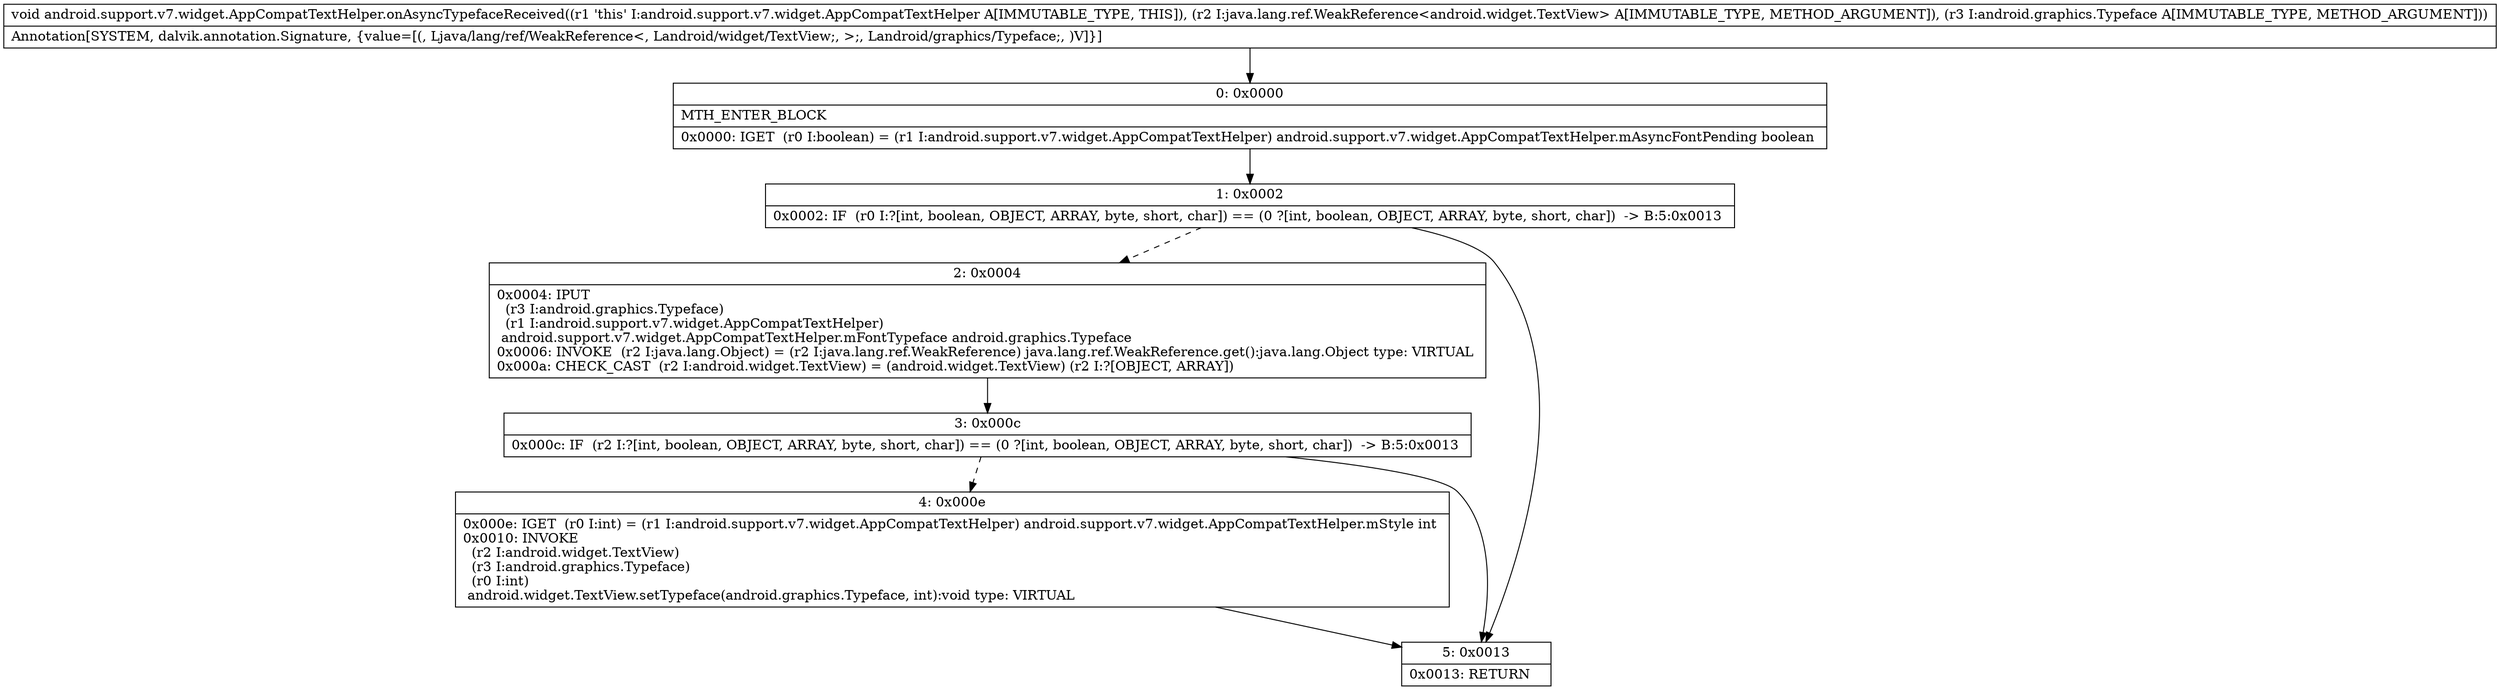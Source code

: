 digraph "CFG forandroid.support.v7.widget.AppCompatTextHelper.onAsyncTypefaceReceived(Ljava\/lang\/ref\/WeakReference;Landroid\/graphics\/Typeface;)V" {
Node_0 [shape=record,label="{0\:\ 0x0000|MTH_ENTER_BLOCK\l|0x0000: IGET  (r0 I:boolean) = (r1 I:android.support.v7.widget.AppCompatTextHelper) android.support.v7.widget.AppCompatTextHelper.mAsyncFontPending boolean \l}"];
Node_1 [shape=record,label="{1\:\ 0x0002|0x0002: IF  (r0 I:?[int, boolean, OBJECT, ARRAY, byte, short, char]) == (0 ?[int, boolean, OBJECT, ARRAY, byte, short, char])  \-\> B:5:0x0013 \l}"];
Node_2 [shape=record,label="{2\:\ 0x0004|0x0004: IPUT  \l  (r3 I:android.graphics.Typeface)\l  (r1 I:android.support.v7.widget.AppCompatTextHelper)\l android.support.v7.widget.AppCompatTextHelper.mFontTypeface android.graphics.Typeface \l0x0006: INVOKE  (r2 I:java.lang.Object) = (r2 I:java.lang.ref.WeakReference) java.lang.ref.WeakReference.get():java.lang.Object type: VIRTUAL \l0x000a: CHECK_CAST  (r2 I:android.widget.TextView) = (android.widget.TextView) (r2 I:?[OBJECT, ARRAY]) \l}"];
Node_3 [shape=record,label="{3\:\ 0x000c|0x000c: IF  (r2 I:?[int, boolean, OBJECT, ARRAY, byte, short, char]) == (0 ?[int, boolean, OBJECT, ARRAY, byte, short, char])  \-\> B:5:0x0013 \l}"];
Node_4 [shape=record,label="{4\:\ 0x000e|0x000e: IGET  (r0 I:int) = (r1 I:android.support.v7.widget.AppCompatTextHelper) android.support.v7.widget.AppCompatTextHelper.mStyle int \l0x0010: INVOKE  \l  (r2 I:android.widget.TextView)\l  (r3 I:android.graphics.Typeface)\l  (r0 I:int)\l android.widget.TextView.setTypeface(android.graphics.Typeface, int):void type: VIRTUAL \l}"];
Node_5 [shape=record,label="{5\:\ 0x0013|0x0013: RETURN   \l}"];
MethodNode[shape=record,label="{void android.support.v7.widget.AppCompatTextHelper.onAsyncTypefaceReceived((r1 'this' I:android.support.v7.widget.AppCompatTextHelper A[IMMUTABLE_TYPE, THIS]), (r2 I:java.lang.ref.WeakReference\<android.widget.TextView\> A[IMMUTABLE_TYPE, METHOD_ARGUMENT]), (r3 I:android.graphics.Typeface A[IMMUTABLE_TYPE, METHOD_ARGUMENT]))  | Annotation[SYSTEM, dalvik.annotation.Signature, \{value=[(, Ljava\/lang\/ref\/WeakReference\<, Landroid\/widget\/TextView;, \>;, Landroid\/graphics\/Typeface;, )V]\}]\l}"];
MethodNode -> Node_0;
Node_0 -> Node_1;
Node_1 -> Node_2[style=dashed];
Node_1 -> Node_5;
Node_2 -> Node_3;
Node_3 -> Node_4[style=dashed];
Node_3 -> Node_5;
Node_4 -> Node_5;
}

